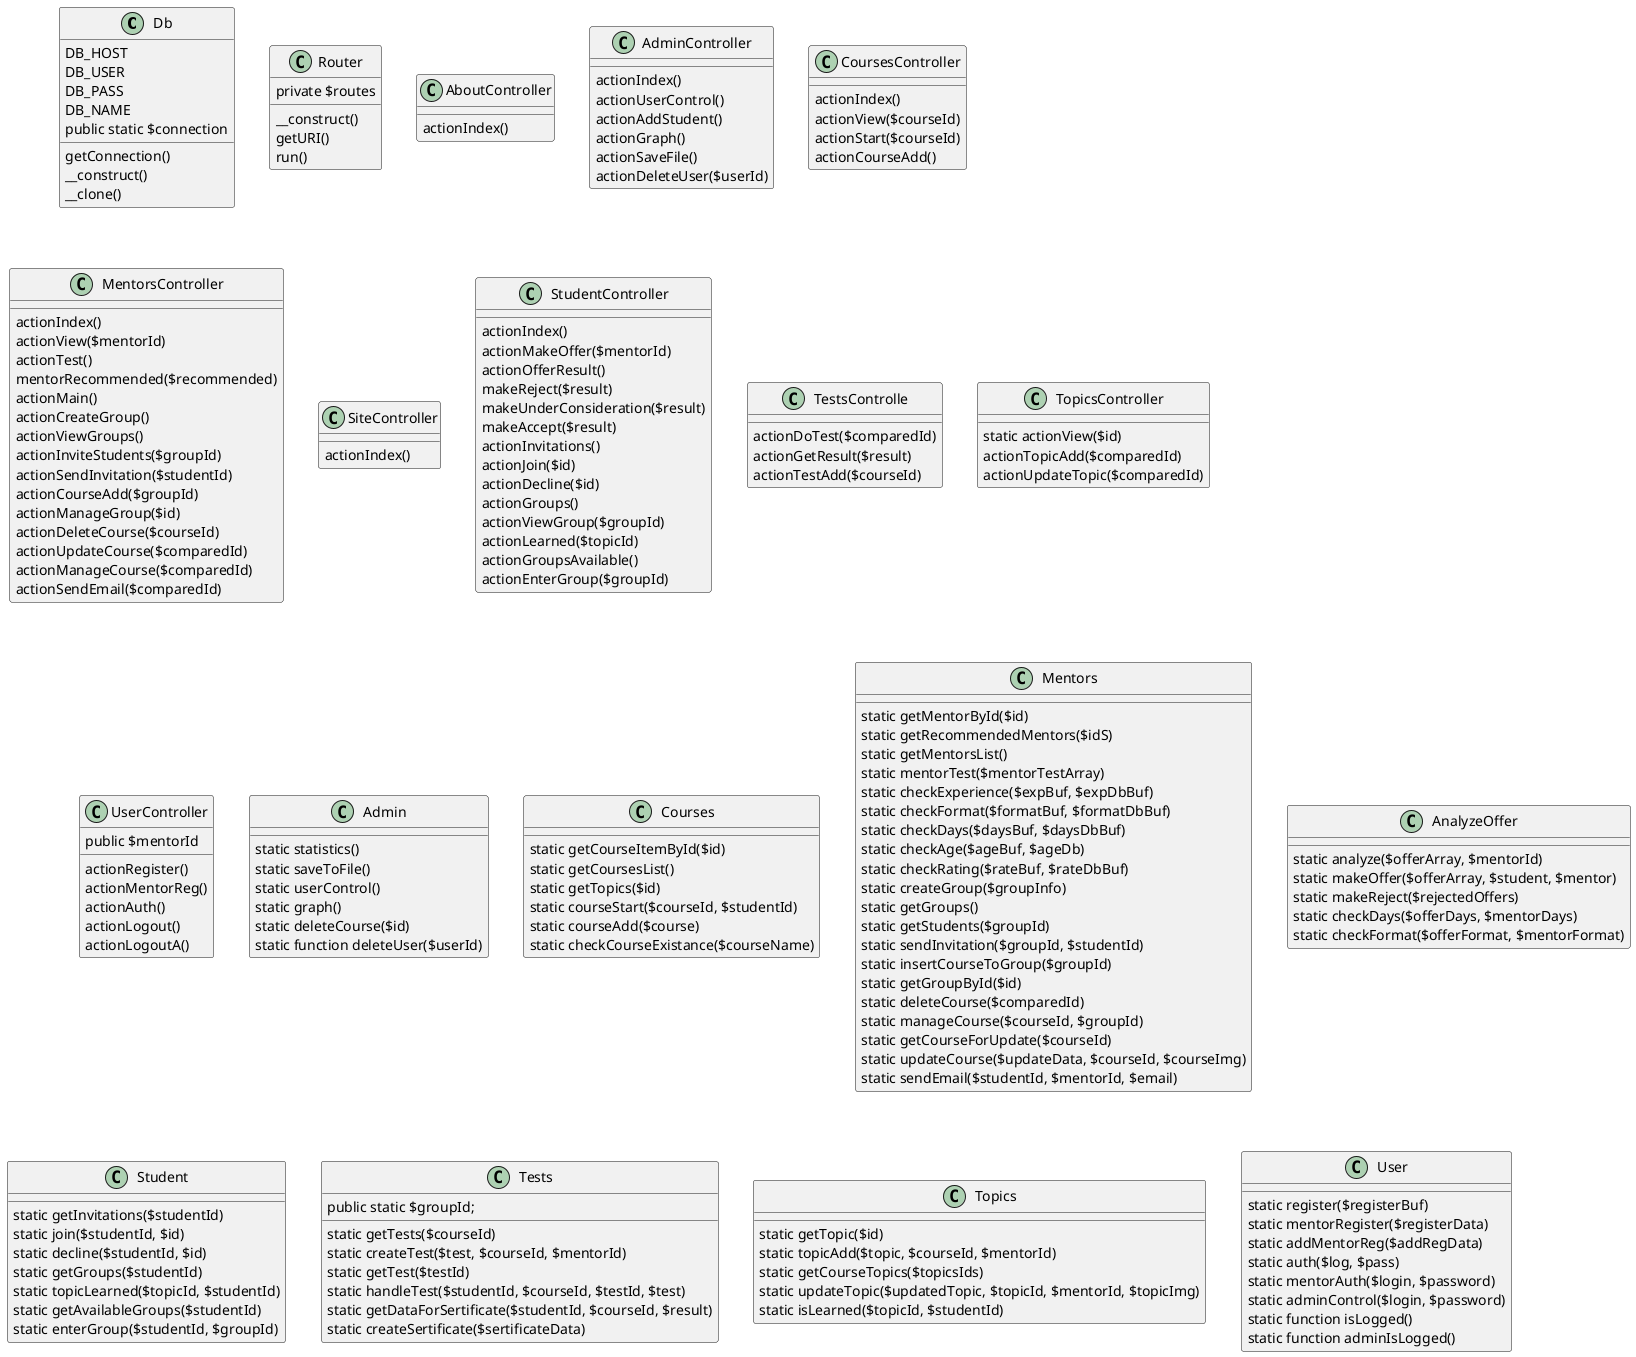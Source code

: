 @startuml APP
class Db{

    DB_HOST
    DB_USER
    DB_PASS
    DB_NAME
    public static $connection

    getConnection()
    __construct()
    __clone()
}

class Router{
    private $routes

    __construct()
    getURI()
    run()
}

class AboutController{
    actionIndex()
}

class AdminController{
    actionIndex()
    actionUserControl()
    actionAddStudent()
    actionGraph()
    actionSaveFile()
    actionDeleteUser($userId)
}

class CoursesController{
    actionIndex()
    actionView($courseId)
    actionStart($courseId)
    actionCourseAdd()
}

class MentorsController{
    actionIndex()
    actionView($mentorId)
    actionTest()
    mentorRecommended($recommended)
    actionMain()
    actionCreateGroup()
    actionViewGroups()
    actionInviteStudents($groupId)
    actionSendInvitation($studentId)
    actionCourseAdd($groupId)
    actionManageGroup($id)
    actionDeleteCourse($courseId)
    actionUpdateCourse($comparedId)
    actionManageCourse($comparedId)
    actionSendEmail($comparedId)
}

class SiteController{
    actionIndex()
}

class StudentController{
    actionIndex()
    actionMakeOffer($mentorId)
    actionOfferResult()
    makeReject($result)
    makeUnderConsideration($result)
    makeAccept($result)
    actionInvitations()
    actionJoin($id)
    actionDecline($id)
    actionGroups()
    actionViewGroup($groupId)
    actionLearned($topicId)
    actionGroupsAvailable()
    actionEnterGroup($groupId)
}

class TestsControlle{
    actionDoTest($comparedId)
    actionGetResult($result)
    actionTestAdd($courseId)
}

class TopicsController{
    static actionView($id)
    actionTopicAdd($comparedId)
    actionUpdateTopic($comparedId)
}

class UserController{
    public $mentorId

    actionRegister()
    actionMentorReg()
    actionAuth()
    actionLogout()
    actionLogoutA()
}

class Admin{
    static statistics()
    static saveToFile()
    static userControl()
    static graph()
    static deleteCourse($id)
    static function deleteUser($userId)
}

class Courses{
    static getCourseItemById($id)
    static getCoursesList()
    static getTopics($id)
    static courseStart($courseId, $studentId)
    static courseAdd($course)
    static checkCourseExistance($courseName)
}

class Mentors{
    static getMentorById($id)
    static getRecommendedMentors($idS)
    static getMentorsList()
    static mentorTest($mentorTestArray)
    static checkExperience($expBuf, $expDbBuf)
    static checkFormat($formatBuf, $formatDbBuf)
    static checkDays($daysBuf, $daysDbBuf)
    static checkAge($ageBuf, $ageDb)
    static checkRating($rateBuf, $rateDbBuf)
    static createGroup($groupInfo)
    static getGroups()
    static getStudents($groupId)
    static sendInvitation($groupId, $studentId)
    static insertCourseToGroup($groupId)
    static getGroupById($id)
    static deleteCourse($comparedId)
    static manageCourse($courseId, $groupId)
    static getCourseForUpdate($courseId)
    static updateCourse($updateData, $courseId, $courseImg)
    static sendEmail($studentId, $mentorId, $email)
}

class AnalyzeOffer{
    static analyze($offerArray, $mentorId)
    static makeOffer($offerArray, $student, $mentor)
    static makeReject($rejectedOffers)
    static checkDays($offerDays, $mentorDays)
    static checkFormat($offerFormat, $mentorFormat)
}

class Student{
    static getInvitations($studentId)
    static join($studentId, $id)
    static decline($studentId, $id)
    static getGroups($studentId)
    static topicLearned($topicId, $studentId)
    static getAvailableGroups($studentId)
    static enterGroup($studentId, $groupId)
}

class Tests{
    public static $groupId;

    static getTests($courseId)
    static createTest($test, $courseId, $mentorId)
    static getTest($testId)
    static handleTest($studentId, $courseId, $testId, $test)
    static getDataForSertificate($studentId, $courseId, $result)
    static createSertificate($sertificateData)
}

class Topics{
    static getTopic($id)
    static topicAdd($topic, $courseId, $mentorId)    
    static getCourseTopics($topicsIds)
    static updateTopic($updatedTopic, $topicId, $mentorId, $topicImg)
    static isLearned($topicId, $studentId)
}

class User{
    static register($registerBuf)
    static mentorRegister($registerData)
    static addMentorReg($addRegData)
    static auth($log, $pass)
    static mentorAuth($login, $password)
    static adminControl($login, $password)
    static function isLogged()
    static function adminIsLogged()
}

@enduml